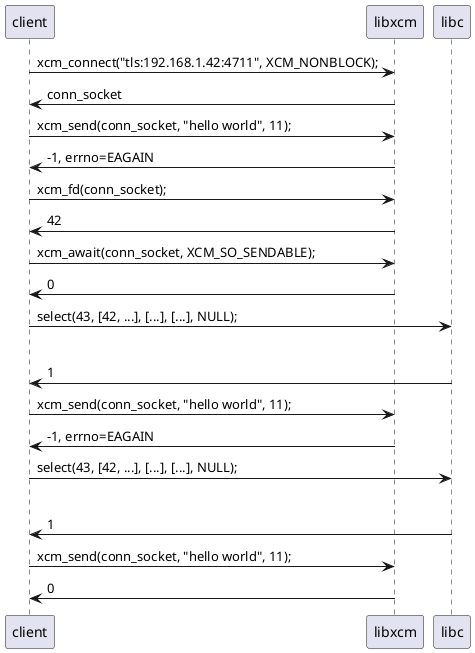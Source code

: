 @startuml nb_connect_and_send.png
client -> libxcm: xcm_connect("tls:192.168.1.42:4711", XCM_NONBLOCK);
libxcm -> client: conn_socket
client -> libxcm: xcm_send(conn_socket, "hello world", 11);
libxcm -> client: -1, errno=EAGAIN
client -> libxcm: xcm_fd(conn_socket);
libxcm -> client: 42
client -> libxcm: xcm_await(conn_socket, XCM_SO_SENDABLE);
libxcm -> client: 0
client -> libc: select(43, [42, ...], [...], [...], NULL);
|||
libc -> client: 1
client -> libxcm: xcm_send(conn_socket, "hello world", 11);
libxcm -> client: -1, errno=EAGAIN
client -> libc: select(43, [42, ...], [...], [...], NULL);
|||
libc -> client: 1
client -> libxcm: xcm_send(conn_socket, "hello world", 11);
libxcm -> client: 0
@enduml
@startuml nb_connect_explicit.png
client -> libxcm: xcm_connect("tls:192.168.1.42:4711", XCM_NONBLOCK);
libxcm -> client: conn_socket
client -> libxcm: xcm_fd(conn_socket);
libxcm -> client: 99
client -> libxcm: xcm_await(conn_socket, 0);
libxcm -> client: 0
client -> libc: select(116, [99, ...], [...], [...], NULL);
|||
libc -> client: 1
client -> libxcm: xcm_finish(conn_socket);
libxcm -> client: -1, errno=EAGAIN
client -> libc: select(116, [99, ...], [...], [...], NULL);
|||
libc -> client: 1
client -> libxcm: xcm_finish(conn_socket);
libxcm -> client: -1, errno=EAGAIN
client -> libc: select(116, [99, ...], [...], [...], NULL);
|||
libc -> client: 1
client -> libxcm: xcm_finish(conn_socket);
libxcm -> client: 0
@enduml
@startuml nb_immediate_connection_refused.png
client -> libxcm: xcm_connect("utls:192.168.1.17:17", XCM_NONBLOCK);
libxcm -> client: NULL, errno=ECONNREFUSED
@enduml
@startuml nb_delayed_connection_refused.png
client -> libxcm: xcm_connect("utls:192.168.1.17:17", XCM_NONBLOCK);
libxcm -> client: conn_socket
client -> libxcm: xcm_fd(conn_socket);
libxcm -> client: 100
client -> libxcm: xcm_await(conn_socket, XCM_SO_SENDABLE);
libxcm -> client: 0
client -> libc: select(101, [100, ...], [...], [...], NULL);
|||
libc -> client: 1
client -> libxcm: xcm_send(conn_socket, "Greetings from the North", 25);
libxcm -> client: -1, errno=ECONNREFUSED
client -> libxcm: xcm_close(conn_socket);
libxcm -> client: 0
@enduml
@startuml nb_flush_buffers_before_close.png
client -> libxcm: xcm_send(conn_socket, msg, 100);
libxcm -> client: 0
client -> libxcm: xcm_finish(conn_socket);
libxcm -> client: -1, errno=EAGAIN
client -> libxcm: xcm_fd(conn_socket);
libxcm -> client: 12
client -> libxcm: xcm_await(conn_socket, 0);
libxcm -> client: 0
client -> libc: select(13, [12, ...], [...], [...], NULL);
|||
libc -> client: 1
client -> libxcm: xcm_finish(conn_socket);
libxcm -> client : 0
client -> libxcm: xcm_close(conn_socket);
libxcm -> client : 0
@enduml
@startuml server_accept.png
client -> libxcm: xcm_server("tcp:*:17");
libxcm -> client: server_socket
client -> libxcm: xcm_set_blocking(server_socket, false);
libxcm -> client: 0
client -> libxcm: xcm_fd(server_socket);
libxcm -> client: 4
client -> libxcm: xcm_await(server_socket, XCM_SO_ACCEPTABLE);
libxcm -> client: 0
client -> libc: select(5, [4, ...], [...], [...], NULL);
|||
libc -> client: 1
client -> libxcm: xcm_accept(server_socket);
libxcm -> client: conn_socket
client -> libxcm: xcm_fd(conn_socket);
libxcm -> client: 5
client -> libxcm: xcm_await(conn_socket, XCM_SO_RECEIVABLE);
libxcm -> client: 0
client -> libc: select(6, [4, 5, ...], [...], [...], NULL);
|||
libc -> client: 1
client -> client: map_active_fd_to_xcm_socket()
client -> libxcm: xcm_receive(conn_socket, buf, 1024);
libxcm -> client: 100
client -> client: handle_request(buf, 100);
@enduml
